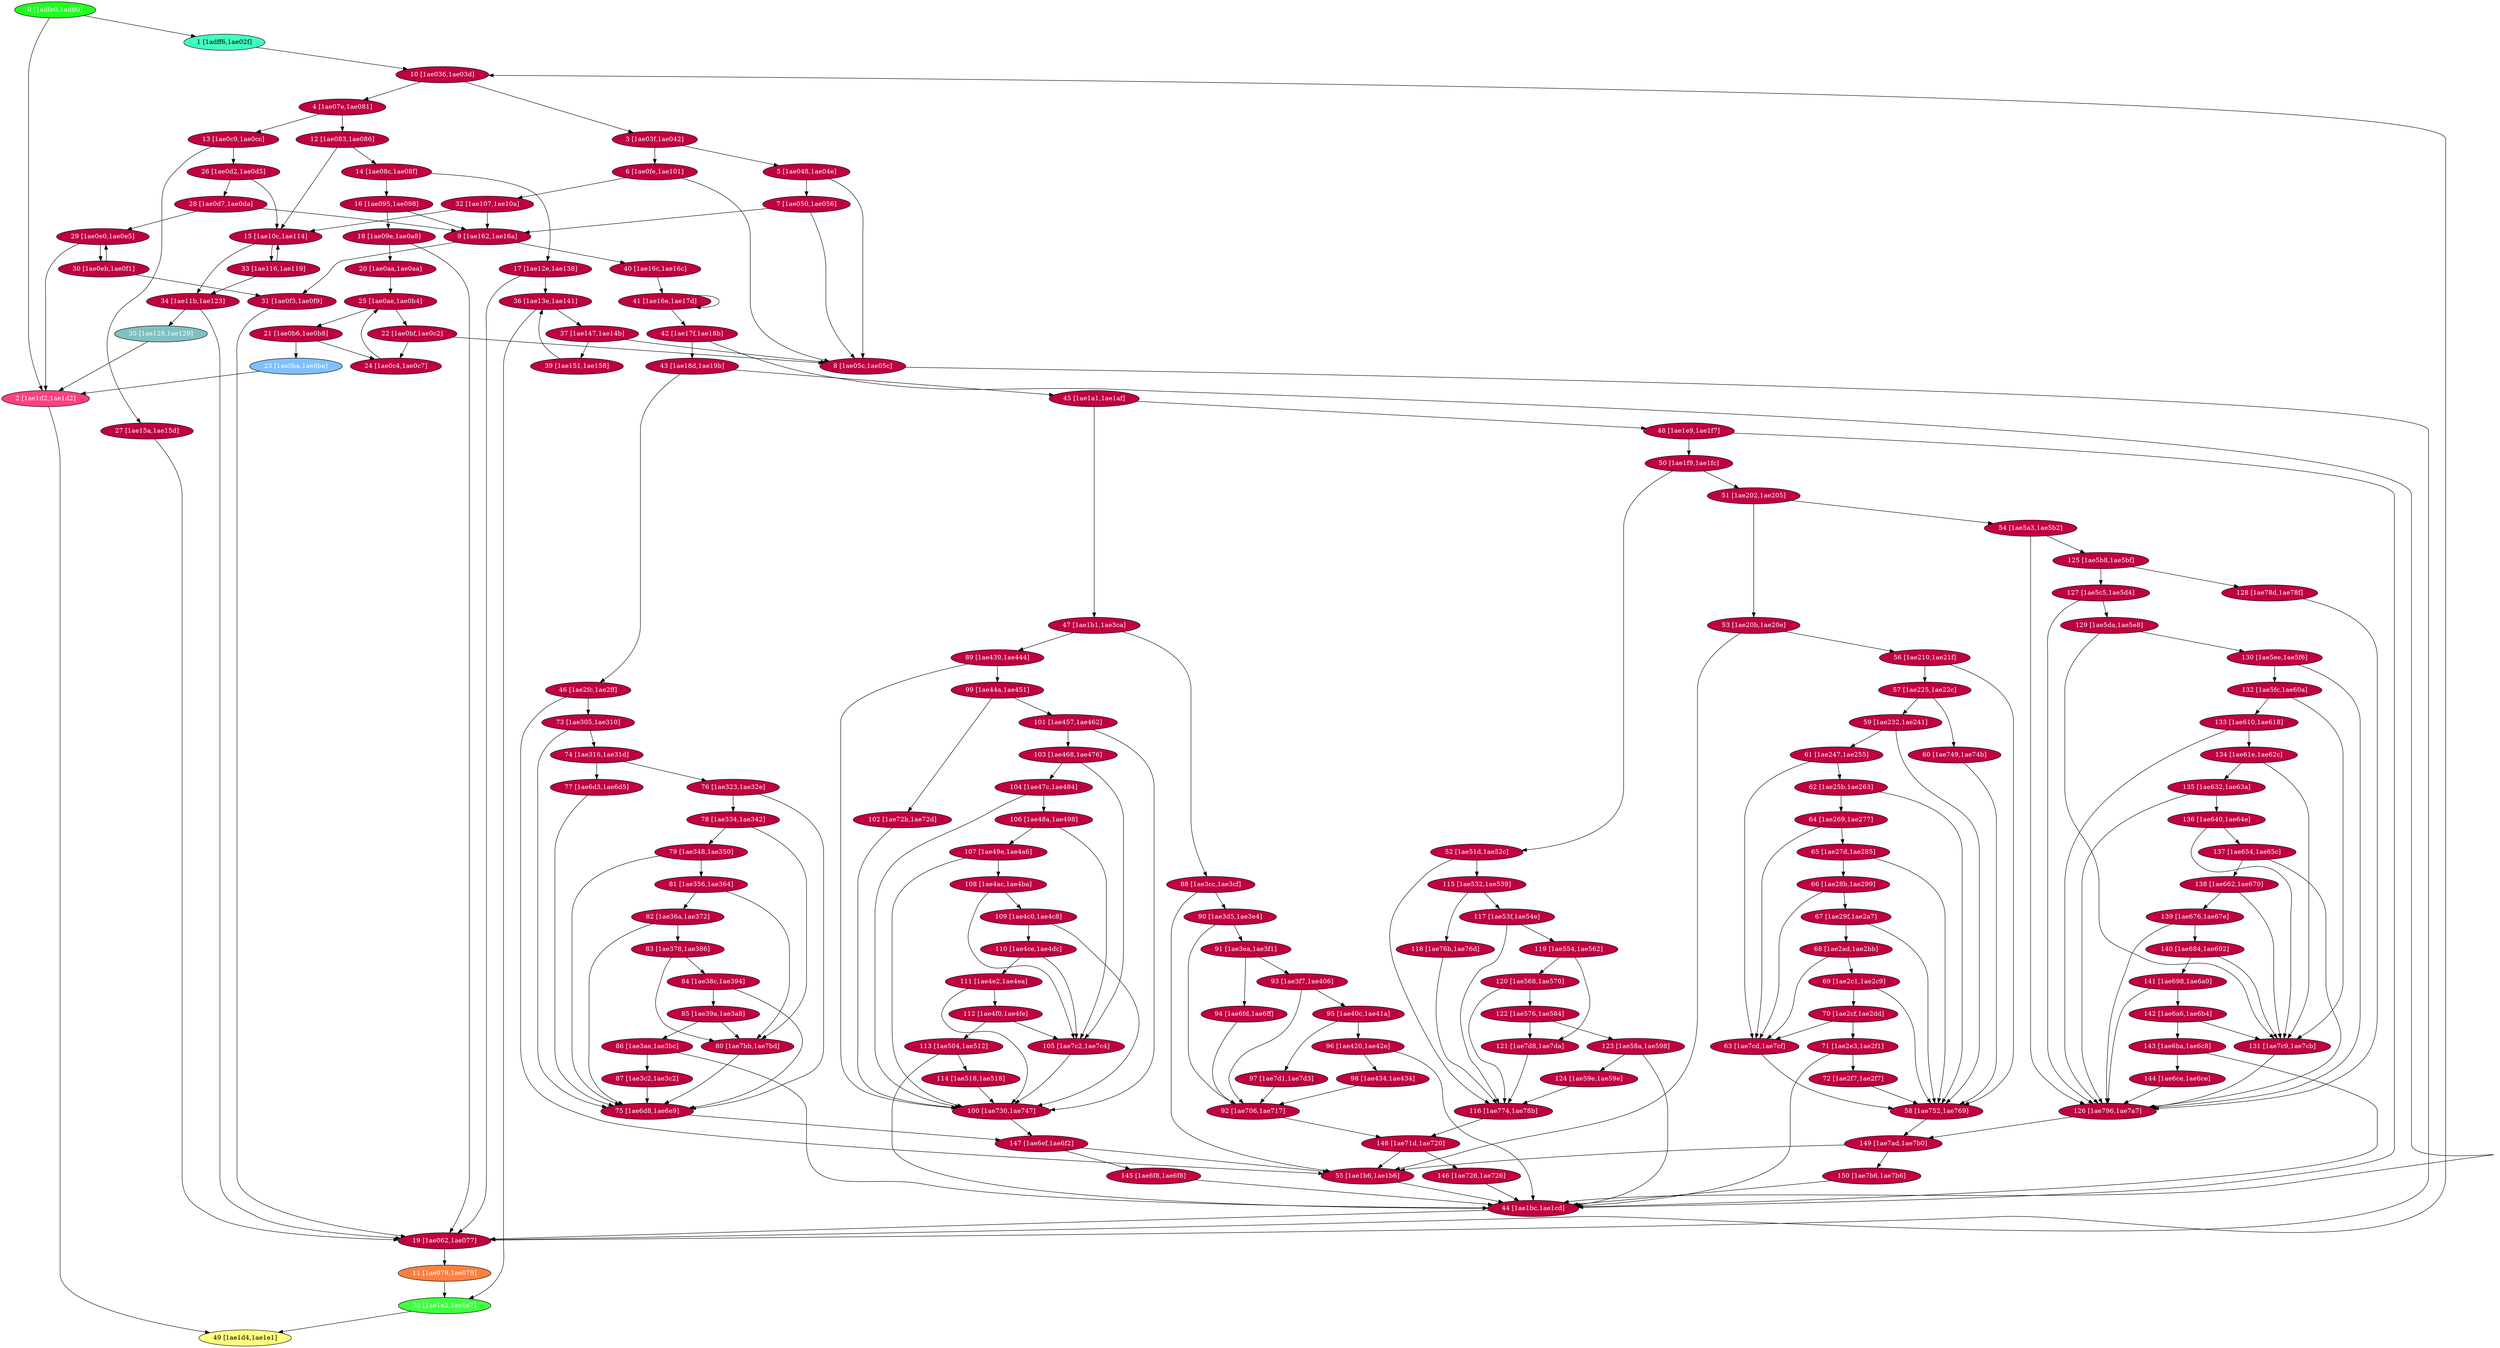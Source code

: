 diGraph libnss3{
	libnss3_0  [style=filled fillcolor="#20FF20" fontcolor="#ffffff" shape=oval label="0 [1adfe0,1adff0]"]
	libnss3_1  [style=filled fillcolor="#40FFC0" fontcolor="#000000" shape=oval label="1 [1adff6,1ae02f]"]
	libnss3_2  [style=filled fillcolor="#FF4080" fontcolor="#ffffff" shape=oval label="2 [1ae1d2,1ae1d2]"]
	libnss3_3  [style=filled fillcolor="#C00040" fontcolor="#ffffff" shape=oval label="3 [1ae03f,1ae042]"]
	libnss3_4  [style=filled fillcolor="#C00040" fontcolor="#ffffff" shape=oval label="4 [1ae07e,1ae081]"]
	libnss3_5  [style=filled fillcolor="#C00040" fontcolor="#ffffff" shape=oval label="5 [1ae048,1ae04e]"]
	libnss3_6  [style=filled fillcolor="#C00040" fontcolor="#ffffff" shape=oval label="6 [1ae0fe,1ae101]"]
	libnss3_7  [style=filled fillcolor="#C00040" fontcolor="#ffffff" shape=oval label="7 [1ae050,1ae056]"]
	libnss3_8  [style=filled fillcolor="#C00040" fontcolor="#ffffff" shape=oval label="8 [1ae05c,1ae05c]"]
	libnss3_9  [style=filled fillcolor="#C00040" fontcolor="#ffffff" shape=oval label="9 [1ae162,1ae16a]"]
	libnss3_a  [style=filled fillcolor="#C00040" fontcolor="#ffffff" shape=oval label="10 [1ae036,1ae03d]"]
	libnss3_b  [style=filled fillcolor="#FF8040" fontcolor="#ffffff" shape=oval label="11 [1ae079,1ae079]"]
	libnss3_c  [style=filled fillcolor="#C00040" fontcolor="#ffffff" shape=oval label="12 [1ae083,1ae086]"]
	libnss3_d  [style=filled fillcolor="#C00040" fontcolor="#ffffff" shape=oval label="13 [1ae0c9,1ae0cc]"]
	libnss3_e  [style=filled fillcolor="#C00040" fontcolor="#ffffff" shape=oval label="14 [1ae08c,1ae08f]"]
	libnss3_f  [style=filled fillcolor="#C00040" fontcolor="#ffffff" shape=oval label="15 [1ae10c,1ae114]"]
	libnss3_10  [style=filled fillcolor="#C00040" fontcolor="#ffffff" shape=oval label="16 [1ae095,1ae098]"]
	libnss3_11  [style=filled fillcolor="#C00040" fontcolor="#ffffff" shape=oval label="17 [1ae12e,1ae138]"]
	libnss3_12  [style=filled fillcolor="#C00040" fontcolor="#ffffff" shape=oval label="18 [1ae09e,1ae0a8]"]
	libnss3_13  [style=filled fillcolor="#C00040" fontcolor="#ffffff" shape=oval label="19 [1ae062,1ae077]"]
	libnss3_14  [style=filled fillcolor="#C00040" fontcolor="#ffffff" shape=oval label="20 [1ae0aa,1ae0aa]"]
	libnss3_15  [style=filled fillcolor="#C00040" fontcolor="#ffffff" shape=oval label="21 [1ae0b6,1ae0b8]"]
	libnss3_16  [style=filled fillcolor="#C00040" fontcolor="#ffffff" shape=oval label="22 [1ae0bf,1ae0c2]"]
	libnss3_17  [style=filled fillcolor="#80C0FF" fontcolor="#ffffff" shape=oval label="23 [1ae0ba,1ae0ba]"]
	libnss3_18  [style=filled fillcolor="#C00040" fontcolor="#ffffff" shape=oval label="24 [1ae0c4,1ae0c7]"]
	libnss3_19  [style=filled fillcolor="#C00040" fontcolor="#ffffff" shape=oval label="25 [1ae0ae,1ae0b4]"]
	libnss3_1a  [style=filled fillcolor="#C00040" fontcolor="#ffffff" shape=oval label="26 [1ae0d2,1ae0d5]"]
	libnss3_1b  [style=filled fillcolor="#C00040" fontcolor="#ffffff" shape=oval label="27 [1ae15a,1ae15d]"]
	libnss3_1c  [style=filled fillcolor="#C00040" fontcolor="#ffffff" shape=oval label="28 [1ae0d7,1ae0da]"]
	libnss3_1d  [style=filled fillcolor="#C00040" fontcolor="#ffffff" shape=oval label="29 [1ae0e0,1ae0e5]"]
	libnss3_1e  [style=filled fillcolor="#C00040" fontcolor="#ffffff" shape=oval label="30 [1ae0eb,1ae0f1]"]
	libnss3_1f  [style=filled fillcolor="#C00040" fontcolor="#ffffff" shape=oval label="31 [1ae0f3,1ae0f9]"]
	libnss3_20  [style=filled fillcolor="#C00040" fontcolor="#ffffff" shape=oval label="32 [1ae107,1ae10a]"]
	libnss3_21  [style=filled fillcolor="#C00040" fontcolor="#ffffff" shape=oval label="33 [1ae116,1ae119]"]
	libnss3_22  [style=filled fillcolor="#C00040" fontcolor="#ffffff" shape=oval label="34 [1ae11b,1ae123]"]
	libnss3_23  [style=filled fillcolor="#80C0C0" fontcolor="#ffffff" shape=oval label="35 [1ae129,1ae129]"]
	libnss3_24  [style=filled fillcolor="#C00040" fontcolor="#ffffff" shape=oval label="36 [1ae13e,1ae141]"]
	libnss3_25  [style=filled fillcolor="#C00040" fontcolor="#ffffff" shape=oval label="37 [1ae147,1ae14b]"]
	libnss3_26  [style=filled fillcolor="#40FF40" fontcolor="#ffffff" shape=oval label="38 [1ae1e2,1ae1e7]"]
	libnss3_27  [style=filled fillcolor="#C00040" fontcolor="#ffffff" shape=oval label="39 [1ae151,1ae158]"]
	libnss3_28  [style=filled fillcolor="#C00040" fontcolor="#ffffff" shape=oval label="40 [1ae16c,1ae16c]"]
	libnss3_29  [style=filled fillcolor="#C00040" fontcolor="#ffffff" shape=oval label="41 [1ae16e,1ae17d]"]
	libnss3_2a  [style=filled fillcolor="#C00040" fontcolor="#ffffff" shape=oval label="42 [1ae17f,1ae18b]"]
	libnss3_2b  [style=filled fillcolor="#C00040" fontcolor="#ffffff" shape=oval label="43 [1ae18d,1ae19b]"]
	libnss3_2c  [style=filled fillcolor="#C00040" fontcolor="#ffffff" shape=oval label="44 [1ae1bc,1ae1cd]"]
	libnss3_2d  [style=filled fillcolor="#C00040" fontcolor="#ffffff" shape=oval label="45 [1ae1a1,1ae1af]"]
	libnss3_2e  [style=filled fillcolor="#C00040" fontcolor="#ffffff" shape=oval label="46 [1ae2fc,1ae2ff]"]
	libnss3_2f  [style=filled fillcolor="#C00040" fontcolor="#ffffff" shape=oval label="47 [1ae1b1,1ae3ca]"]
	libnss3_30  [style=filled fillcolor="#C00040" fontcolor="#ffffff" shape=oval label="48 [1ae1e9,1ae1f7]"]
	libnss3_31  [style=filled fillcolor="#FFFF80" fontcolor="#000000" shape=oval label="49 [1ae1d4,1ae1e1]"]
	libnss3_32  [style=filled fillcolor="#C00040" fontcolor="#ffffff" shape=oval label="50 [1ae1f9,1ae1fc]"]
	libnss3_33  [style=filled fillcolor="#C00040" fontcolor="#ffffff" shape=oval label="51 [1ae202,1ae205]"]
	libnss3_34  [style=filled fillcolor="#C00040" fontcolor="#ffffff" shape=oval label="52 [1ae51d,1ae52c]"]
	libnss3_35  [style=filled fillcolor="#C00040" fontcolor="#ffffff" shape=oval label="53 [1ae20b,1ae20e]"]
	libnss3_36  [style=filled fillcolor="#C00040" fontcolor="#ffffff" shape=oval label="54 [1ae5a3,1ae5b2]"]
	libnss3_37  [style=filled fillcolor="#C00040" fontcolor="#ffffff" shape=oval label="55 [1ae1b6,1ae1b6]"]
	libnss3_38  [style=filled fillcolor="#C00040" fontcolor="#ffffff" shape=oval label="56 [1ae210,1ae21f]"]
	libnss3_39  [style=filled fillcolor="#C00040" fontcolor="#ffffff" shape=oval label="57 [1ae225,1ae22c]"]
	libnss3_3a  [style=filled fillcolor="#C00040" fontcolor="#ffffff" shape=oval label="58 [1ae752,1ae769]"]
	libnss3_3b  [style=filled fillcolor="#C00040" fontcolor="#ffffff" shape=oval label="59 [1ae232,1ae241]"]
	libnss3_3c  [style=filled fillcolor="#C00040" fontcolor="#ffffff" shape=oval label="60 [1ae749,1ae74b]"]
	libnss3_3d  [style=filled fillcolor="#C00040" fontcolor="#ffffff" shape=oval label="61 [1ae247,1ae255]"]
	libnss3_3e  [style=filled fillcolor="#C00040" fontcolor="#ffffff" shape=oval label="62 [1ae25b,1ae263]"]
	libnss3_3f  [style=filled fillcolor="#C00040" fontcolor="#ffffff" shape=oval label="63 [1ae7cd,1ae7cf]"]
	libnss3_40  [style=filled fillcolor="#C00040" fontcolor="#ffffff" shape=oval label="64 [1ae269,1ae277]"]
	libnss3_41  [style=filled fillcolor="#C00040" fontcolor="#ffffff" shape=oval label="65 [1ae27d,1ae285]"]
	libnss3_42  [style=filled fillcolor="#C00040" fontcolor="#ffffff" shape=oval label="66 [1ae28b,1ae299]"]
	libnss3_43  [style=filled fillcolor="#C00040" fontcolor="#ffffff" shape=oval label="67 [1ae29f,1ae2a7]"]
	libnss3_44  [style=filled fillcolor="#C00040" fontcolor="#ffffff" shape=oval label="68 [1ae2ad,1ae2bb]"]
	libnss3_45  [style=filled fillcolor="#C00040" fontcolor="#ffffff" shape=oval label="69 [1ae2c1,1ae2c9]"]
	libnss3_46  [style=filled fillcolor="#C00040" fontcolor="#ffffff" shape=oval label="70 [1ae2cf,1ae2dd]"]
	libnss3_47  [style=filled fillcolor="#C00040" fontcolor="#ffffff" shape=oval label="71 [1ae2e3,1ae2f1]"]
	libnss3_48  [style=filled fillcolor="#C00040" fontcolor="#ffffff" shape=oval label="72 [1ae2f7,1ae2f7]"]
	libnss3_49  [style=filled fillcolor="#C00040" fontcolor="#ffffff" shape=oval label="73 [1ae305,1ae310]"]
	libnss3_4a  [style=filled fillcolor="#C00040" fontcolor="#ffffff" shape=oval label="74 [1ae316,1ae31d]"]
	libnss3_4b  [style=filled fillcolor="#C00040" fontcolor="#ffffff" shape=oval label="75 [1ae6d8,1ae6e9]"]
	libnss3_4c  [style=filled fillcolor="#C00040" fontcolor="#ffffff" shape=oval label="76 [1ae323,1ae32e]"]
	libnss3_4d  [style=filled fillcolor="#C00040" fontcolor="#ffffff" shape=oval label="77 [1ae6d3,1ae6d5]"]
	libnss3_4e  [style=filled fillcolor="#C00040" fontcolor="#ffffff" shape=oval label="78 [1ae334,1ae342]"]
	libnss3_4f  [style=filled fillcolor="#C00040" fontcolor="#ffffff" shape=oval label="79 [1ae348,1ae350]"]
	libnss3_50  [style=filled fillcolor="#C00040" fontcolor="#ffffff" shape=oval label="80 [1ae7bb,1ae7bd]"]
	libnss3_51  [style=filled fillcolor="#C00040" fontcolor="#ffffff" shape=oval label="81 [1ae356,1ae364]"]
	libnss3_52  [style=filled fillcolor="#C00040" fontcolor="#ffffff" shape=oval label="82 [1ae36a,1ae372]"]
	libnss3_53  [style=filled fillcolor="#C00040" fontcolor="#ffffff" shape=oval label="83 [1ae378,1ae386]"]
	libnss3_54  [style=filled fillcolor="#C00040" fontcolor="#ffffff" shape=oval label="84 [1ae38c,1ae394]"]
	libnss3_55  [style=filled fillcolor="#C00040" fontcolor="#ffffff" shape=oval label="85 [1ae39a,1ae3a8]"]
	libnss3_56  [style=filled fillcolor="#C00040" fontcolor="#ffffff" shape=oval label="86 [1ae3ae,1ae3bc]"]
	libnss3_57  [style=filled fillcolor="#C00040" fontcolor="#ffffff" shape=oval label="87 [1ae3c2,1ae3c2]"]
	libnss3_58  [style=filled fillcolor="#C00040" fontcolor="#ffffff" shape=oval label="88 [1ae3cc,1ae3cf]"]
	libnss3_59  [style=filled fillcolor="#C00040" fontcolor="#ffffff" shape=oval label="89 [1ae439,1ae444]"]
	libnss3_5a  [style=filled fillcolor="#C00040" fontcolor="#ffffff" shape=oval label="90 [1ae3d5,1ae3e4]"]
	libnss3_5b  [style=filled fillcolor="#C00040" fontcolor="#ffffff" shape=oval label="91 [1ae3ea,1ae3f1]"]
	libnss3_5c  [style=filled fillcolor="#C00040" fontcolor="#ffffff" shape=oval label="92 [1ae706,1ae717]"]
	libnss3_5d  [style=filled fillcolor="#C00040" fontcolor="#ffffff" shape=oval label="93 [1ae3f7,1ae406]"]
	libnss3_5e  [style=filled fillcolor="#C00040" fontcolor="#ffffff" shape=oval label="94 [1ae6fd,1ae6ff]"]
	libnss3_5f  [style=filled fillcolor="#C00040" fontcolor="#ffffff" shape=oval label="95 [1ae40c,1ae41a]"]
	libnss3_60  [style=filled fillcolor="#C00040" fontcolor="#ffffff" shape=oval label="96 [1ae420,1ae42e]"]
	libnss3_61  [style=filled fillcolor="#C00040" fontcolor="#ffffff" shape=oval label="97 [1ae7d1,1ae7d3]"]
	libnss3_62  [style=filled fillcolor="#C00040" fontcolor="#ffffff" shape=oval label="98 [1ae434,1ae434]"]
	libnss3_63  [style=filled fillcolor="#C00040" fontcolor="#ffffff" shape=oval label="99 [1ae44a,1ae451]"]
	libnss3_64  [style=filled fillcolor="#C00040" fontcolor="#ffffff" shape=oval label="100 [1ae730,1ae747]"]
	libnss3_65  [style=filled fillcolor="#C00040" fontcolor="#ffffff" shape=oval label="101 [1ae457,1ae462]"]
	libnss3_66  [style=filled fillcolor="#C00040" fontcolor="#ffffff" shape=oval label="102 [1ae72b,1ae72d]"]
	libnss3_67  [style=filled fillcolor="#C00040" fontcolor="#ffffff" shape=oval label="103 [1ae468,1ae476]"]
	libnss3_68  [style=filled fillcolor="#C00040" fontcolor="#ffffff" shape=oval label="104 [1ae47c,1ae484]"]
	libnss3_69  [style=filled fillcolor="#C00040" fontcolor="#ffffff" shape=oval label="105 [1ae7c2,1ae7c4]"]
	libnss3_6a  [style=filled fillcolor="#C00040" fontcolor="#ffffff" shape=oval label="106 [1ae48a,1ae498]"]
	libnss3_6b  [style=filled fillcolor="#C00040" fontcolor="#ffffff" shape=oval label="107 [1ae49e,1ae4a6]"]
	libnss3_6c  [style=filled fillcolor="#C00040" fontcolor="#ffffff" shape=oval label="108 [1ae4ac,1ae4ba]"]
	libnss3_6d  [style=filled fillcolor="#C00040" fontcolor="#ffffff" shape=oval label="109 [1ae4c0,1ae4c8]"]
	libnss3_6e  [style=filled fillcolor="#C00040" fontcolor="#ffffff" shape=oval label="110 [1ae4ce,1ae4dc]"]
	libnss3_6f  [style=filled fillcolor="#C00040" fontcolor="#ffffff" shape=oval label="111 [1ae4e2,1ae4ea]"]
	libnss3_70  [style=filled fillcolor="#C00040" fontcolor="#ffffff" shape=oval label="112 [1ae4f0,1ae4fe]"]
	libnss3_71  [style=filled fillcolor="#C00040" fontcolor="#ffffff" shape=oval label="113 [1ae504,1ae512]"]
	libnss3_72  [style=filled fillcolor="#C00040" fontcolor="#ffffff" shape=oval label="114 [1ae518,1ae518]"]
	libnss3_73  [style=filled fillcolor="#C00040" fontcolor="#ffffff" shape=oval label="115 [1ae532,1ae539]"]
	libnss3_74  [style=filled fillcolor="#C00040" fontcolor="#ffffff" shape=oval label="116 [1ae774,1ae78b]"]
	libnss3_75  [style=filled fillcolor="#C00040" fontcolor="#ffffff" shape=oval label="117 [1ae53f,1ae54e]"]
	libnss3_76  [style=filled fillcolor="#C00040" fontcolor="#ffffff" shape=oval label="118 [1ae76b,1ae76d]"]
	libnss3_77  [style=filled fillcolor="#C00040" fontcolor="#ffffff" shape=oval label="119 [1ae554,1ae562]"]
	libnss3_78  [style=filled fillcolor="#C00040" fontcolor="#ffffff" shape=oval label="120 [1ae568,1ae570]"]
	libnss3_79  [style=filled fillcolor="#C00040" fontcolor="#ffffff" shape=oval label="121 [1ae7d8,1ae7da]"]
	libnss3_7a  [style=filled fillcolor="#C00040" fontcolor="#ffffff" shape=oval label="122 [1ae576,1ae584]"]
	libnss3_7b  [style=filled fillcolor="#C00040" fontcolor="#ffffff" shape=oval label="123 [1ae58a,1ae598]"]
	libnss3_7c  [style=filled fillcolor="#C00040" fontcolor="#ffffff" shape=oval label="124 [1ae59e,1ae59e]"]
	libnss3_7d  [style=filled fillcolor="#C00040" fontcolor="#ffffff" shape=oval label="125 [1ae5b8,1ae5bf]"]
	libnss3_7e  [style=filled fillcolor="#C00040" fontcolor="#ffffff" shape=oval label="126 [1ae796,1ae7a7]"]
	libnss3_7f  [style=filled fillcolor="#C00040" fontcolor="#ffffff" shape=oval label="127 [1ae5c5,1ae5d4]"]
	libnss3_80  [style=filled fillcolor="#C00040" fontcolor="#ffffff" shape=oval label="128 [1ae78d,1ae78f]"]
	libnss3_81  [style=filled fillcolor="#C00040" fontcolor="#ffffff" shape=oval label="129 [1ae5da,1ae5e8]"]
	libnss3_82  [style=filled fillcolor="#C00040" fontcolor="#ffffff" shape=oval label="130 [1ae5ee,1ae5f6]"]
	libnss3_83  [style=filled fillcolor="#C00040" fontcolor="#ffffff" shape=oval label="131 [1ae7c9,1ae7cb]"]
	libnss3_84  [style=filled fillcolor="#C00040" fontcolor="#ffffff" shape=oval label="132 [1ae5fc,1ae60a]"]
	libnss3_85  [style=filled fillcolor="#C00040" fontcolor="#ffffff" shape=oval label="133 [1ae610,1ae618]"]
	libnss3_86  [style=filled fillcolor="#C00040" fontcolor="#ffffff" shape=oval label="134 [1ae61e,1ae62c]"]
	libnss3_87  [style=filled fillcolor="#C00040" fontcolor="#ffffff" shape=oval label="135 [1ae632,1ae63a]"]
	libnss3_88  [style=filled fillcolor="#C00040" fontcolor="#ffffff" shape=oval label="136 [1ae640,1ae64e]"]
	libnss3_89  [style=filled fillcolor="#C00040" fontcolor="#ffffff" shape=oval label="137 [1ae654,1ae65c]"]
	libnss3_8a  [style=filled fillcolor="#C00040" fontcolor="#ffffff" shape=oval label="138 [1ae662,1ae670]"]
	libnss3_8b  [style=filled fillcolor="#C00040" fontcolor="#ffffff" shape=oval label="139 [1ae676,1ae67e]"]
	libnss3_8c  [style=filled fillcolor="#C00040" fontcolor="#ffffff" shape=oval label="140 [1ae684,1ae692]"]
	libnss3_8d  [style=filled fillcolor="#C00040" fontcolor="#ffffff" shape=oval label="141 [1ae698,1ae6a0]"]
	libnss3_8e  [style=filled fillcolor="#C00040" fontcolor="#ffffff" shape=oval label="142 [1ae6a6,1ae6b4]"]
	libnss3_8f  [style=filled fillcolor="#C00040" fontcolor="#ffffff" shape=oval label="143 [1ae6ba,1ae6c8]"]
	libnss3_90  [style=filled fillcolor="#C00040" fontcolor="#ffffff" shape=oval label="144 [1ae6ce,1ae6ce]"]
	libnss3_91  [style=filled fillcolor="#C00040" fontcolor="#ffffff" shape=oval label="145 [1ae6f8,1ae6f8]"]
	libnss3_92  [style=filled fillcolor="#C00040" fontcolor="#ffffff" shape=oval label="146 [1ae726,1ae726]"]
	libnss3_93  [style=filled fillcolor="#C00040" fontcolor="#ffffff" shape=oval label="147 [1ae6ef,1ae6f2]"]
	libnss3_94  [style=filled fillcolor="#C00040" fontcolor="#ffffff" shape=oval label="148 [1ae71d,1ae720]"]
	libnss3_95  [style=filled fillcolor="#C00040" fontcolor="#ffffff" shape=oval label="149 [1ae7ad,1ae7b0]"]
	libnss3_96  [style=filled fillcolor="#C00040" fontcolor="#ffffff" shape=oval label="150 [1ae7b6,1ae7b6]"]

	libnss3_0 -> libnss3_1
	libnss3_0 -> libnss3_2
	libnss3_1 -> libnss3_a
	libnss3_2 -> libnss3_31
	libnss3_3 -> libnss3_5
	libnss3_3 -> libnss3_6
	libnss3_4 -> libnss3_c
	libnss3_4 -> libnss3_d
	libnss3_5 -> libnss3_7
	libnss3_5 -> libnss3_8
	libnss3_6 -> libnss3_8
	libnss3_6 -> libnss3_20
	libnss3_7 -> libnss3_8
	libnss3_7 -> libnss3_9
	libnss3_8 -> libnss3_13
	libnss3_9 -> libnss3_1f
	libnss3_9 -> libnss3_28
	libnss3_a -> libnss3_3
	libnss3_a -> libnss3_4
	libnss3_b -> libnss3_26
	libnss3_c -> libnss3_e
	libnss3_c -> libnss3_f
	libnss3_d -> libnss3_1a
	libnss3_d -> libnss3_1b
	libnss3_e -> libnss3_10
	libnss3_e -> libnss3_11
	libnss3_f -> libnss3_21
	libnss3_f -> libnss3_22
	libnss3_10 -> libnss3_9
	libnss3_10 -> libnss3_12
	libnss3_11 -> libnss3_13
	libnss3_11 -> libnss3_24
	libnss3_12 -> libnss3_13
	libnss3_12 -> libnss3_14
	libnss3_13 -> libnss3_a
	libnss3_13 -> libnss3_b
	libnss3_14 -> libnss3_19
	libnss3_15 -> libnss3_17
	libnss3_15 -> libnss3_18
	libnss3_16 -> libnss3_8
	libnss3_16 -> libnss3_18
	libnss3_17 -> libnss3_2
	libnss3_18 -> libnss3_19
	libnss3_19 -> libnss3_15
	libnss3_19 -> libnss3_16
	libnss3_1a -> libnss3_f
	libnss3_1a -> libnss3_1c
	libnss3_1b -> libnss3_13
	libnss3_1c -> libnss3_9
	libnss3_1c -> libnss3_1d
	libnss3_1d -> libnss3_2
	libnss3_1d -> libnss3_1e
	libnss3_1e -> libnss3_1d
	libnss3_1e -> libnss3_1f
	libnss3_1f -> libnss3_13
	libnss3_20 -> libnss3_9
	libnss3_20 -> libnss3_f
	libnss3_21 -> libnss3_f
	libnss3_21 -> libnss3_22
	libnss3_22 -> libnss3_13
	libnss3_22 -> libnss3_23
	libnss3_23 -> libnss3_2
	libnss3_24 -> libnss3_25
	libnss3_24 -> libnss3_26
	libnss3_25 -> libnss3_8
	libnss3_25 -> libnss3_27
	libnss3_26 -> libnss3_31
	libnss3_27 -> libnss3_24
	libnss3_28 -> libnss3_29
	libnss3_29 -> libnss3_29
	libnss3_29 -> libnss3_2a
	libnss3_2a -> libnss3_2b
	libnss3_2a -> libnss3_2c
	libnss3_2b -> libnss3_2d
	libnss3_2b -> libnss3_2e
	libnss3_2c -> libnss3_13
	libnss3_2d -> libnss3_2f
	libnss3_2d -> libnss3_30
	libnss3_2e -> libnss3_37
	libnss3_2e -> libnss3_49
	libnss3_2f -> libnss3_58
	libnss3_2f -> libnss3_59
	libnss3_30 -> libnss3_2c
	libnss3_30 -> libnss3_32
	libnss3_32 -> libnss3_33
	libnss3_32 -> libnss3_34
	libnss3_33 -> libnss3_35
	libnss3_33 -> libnss3_36
	libnss3_34 -> libnss3_73
	libnss3_34 -> libnss3_74
	libnss3_35 -> libnss3_37
	libnss3_35 -> libnss3_38
	libnss3_36 -> libnss3_7d
	libnss3_36 -> libnss3_7e
	libnss3_37 -> libnss3_2c
	libnss3_38 -> libnss3_39
	libnss3_38 -> libnss3_3a
	libnss3_39 -> libnss3_3b
	libnss3_39 -> libnss3_3c
	libnss3_3a -> libnss3_95
	libnss3_3b -> libnss3_3a
	libnss3_3b -> libnss3_3d
	libnss3_3c -> libnss3_3a
	libnss3_3d -> libnss3_3e
	libnss3_3d -> libnss3_3f
	libnss3_3e -> libnss3_3a
	libnss3_3e -> libnss3_40
	libnss3_3f -> libnss3_3a
	libnss3_40 -> libnss3_3f
	libnss3_40 -> libnss3_41
	libnss3_41 -> libnss3_3a
	libnss3_41 -> libnss3_42
	libnss3_42 -> libnss3_3f
	libnss3_42 -> libnss3_43
	libnss3_43 -> libnss3_3a
	libnss3_43 -> libnss3_44
	libnss3_44 -> libnss3_3f
	libnss3_44 -> libnss3_45
	libnss3_45 -> libnss3_3a
	libnss3_45 -> libnss3_46
	libnss3_46 -> libnss3_3f
	libnss3_46 -> libnss3_47
	libnss3_47 -> libnss3_2c
	libnss3_47 -> libnss3_48
	libnss3_48 -> libnss3_3a
	libnss3_49 -> libnss3_4a
	libnss3_49 -> libnss3_4b
	libnss3_4a -> libnss3_4c
	libnss3_4a -> libnss3_4d
	libnss3_4b -> libnss3_93
	libnss3_4c -> libnss3_4b
	libnss3_4c -> libnss3_4e
	libnss3_4d -> libnss3_4b
	libnss3_4e -> libnss3_4f
	libnss3_4e -> libnss3_50
	libnss3_4f -> libnss3_4b
	libnss3_4f -> libnss3_51
	libnss3_50 -> libnss3_4b
	libnss3_51 -> libnss3_50
	libnss3_51 -> libnss3_52
	libnss3_52 -> libnss3_4b
	libnss3_52 -> libnss3_53
	libnss3_53 -> libnss3_50
	libnss3_53 -> libnss3_54
	libnss3_54 -> libnss3_4b
	libnss3_54 -> libnss3_55
	libnss3_55 -> libnss3_50
	libnss3_55 -> libnss3_56
	libnss3_56 -> libnss3_2c
	libnss3_56 -> libnss3_57
	libnss3_57 -> libnss3_4b
	libnss3_58 -> libnss3_37
	libnss3_58 -> libnss3_5a
	libnss3_59 -> libnss3_63
	libnss3_59 -> libnss3_64
	libnss3_5a -> libnss3_5b
	libnss3_5a -> libnss3_5c
	libnss3_5b -> libnss3_5d
	libnss3_5b -> libnss3_5e
	libnss3_5c -> libnss3_94
	libnss3_5d -> libnss3_5c
	libnss3_5d -> libnss3_5f
	libnss3_5e -> libnss3_5c
	libnss3_5f -> libnss3_60
	libnss3_5f -> libnss3_61
	libnss3_60 -> libnss3_2c
	libnss3_60 -> libnss3_62
	libnss3_61 -> libnss3_5c
	libnss3_62 -> libnss3_5c
	libnss3_63 -> libnss3_65
	libnss3_63 -> libnss3_66
	libnss3_64 -> libnss3_93
	libnss3_65 -> libnss3_64
	libnss3_65 -> libnss3_67
	libnss3_66 -> libnss3_64
	libnss3_67 -> libnss3_68
	libnss3_67 -> libnss3_69
	libnss3_68 -> libnss3_64
	libnss3_68 -> libnss3_6a
	libnss3_69 -> libnss3_64
	libnss3_6a -> libnss3_69
	libnss3_6a -> libnss3_6b
	libnss3_6b -> libnss3_64
	libnss3_6b -> libnss3_6c
	libnss3_6c -> libnss3_69
	libnss3_6c -> libnss3_6d
	libnss3_6d -> libnss3_64
	libnss3_6d -> libnss3_6e
	libnss3_6e -> libnss3_69
	libnss3_6e -> libnss3_6f
	libnss3_6f -> libnss3_64
	libnss3_6f -> libnss3_70
	libnss3_70 -> libnss3_69
	libnss3_70 -> libnss3_71
	libnss3_71 -> libnss3_2c
	libnss3_71 -> libnss3_72
	libnss3_72 -> libnss3_64
	libnss3_73 -> libnss3_75
	libnss3_73 -> libnss3_76
	libnss3_74 -> libnss3_94
	libnss3_75 -> libnss3_74
	libnss3_75 -> libnss3_77
	libnss3_76 -> libnss3_74
	libnss3_77 -> libnss3_78
	libnss3_77 -> libnss3_79
	libnss3_78 -> libnss3_74
	libnss3_78 -> libnss3_7a
	libnss3_79 -> libnss3_74
	libnss3_7a -> libnss3_79
	libnss3_7a -> libnss3_7b
	libnss3_7b -> libnss3_2c
	libnss3_7b -> libnss3_7c
	libnss3_7c -> libnss3_74
	libnss3_7d -> libnss3_7f
	libnss3_7d -> libnss3_80
	libnss3_7e -> libnss3_95
	libnss3_7f -> libnss3_7e
	libnss3_7f -> libnss3_81
	libnss3_80 -> libnss3_7e
	libnss3_81 -> libnss3_82
	libnss3_81 -> libnss3_83
	libnss3_82 -> libnss3_7e
	libnss3_82 -> libnss3_84
	libnss3_83 -> libnss3_7e
	libnss3_84 -> libnss3_83
	libnss3_84 -> libnss3_85
	libnss3_85 -> libnss3_7e
	libnss3_85 -> libnss3_86
	libnss3_86 -> libnss3_83
	libnss3_86 -> libnss3_87
	libnss3_87 -> libnss3_7e
	libnss3_87 -> libnss3_88
	libnss3_88 -> libnss3_83
	libnss3_88 -> libnss3_89
	libnss3_89 -> libnss3_7e
	libnss3_89 -> libnss3_8a
	libnss3_8a -> libnss3_83
	libnss3_8a -> libnss3_8b
	libnss3_8b -> libnss3_7e
	libnss3_8b -> libnss3_8c
	libnss3_8c -> libnss3_83
	libnss3_8c -> libnss3_8d
	libnss3_8d -> libnss3_7e
	libnss3_8d -> libnss3_8e
	libnss3_8e -> libnss3_83
	libnss3_8e -> libnss3_8f
	libnss3_8f -> libnss3_2c
	libnss3_8f -> libnss3_90
	libnss3_90 -> libnss3_7e
	libnss3_91 -> libnss3_2c
	libnss3_92 -> libnss3_2c
	libnss3_93 -> libnss3_37
	libnss3_93 -> libnss3_91
	libnss3_94 -> libnss3_37
	libnss3_94 -> libnss3_92
	libnss3_95 -> libnss3_37
	libnss3_95 -> libnss3_96
	libnss3_96 -> libnss3_2c
}